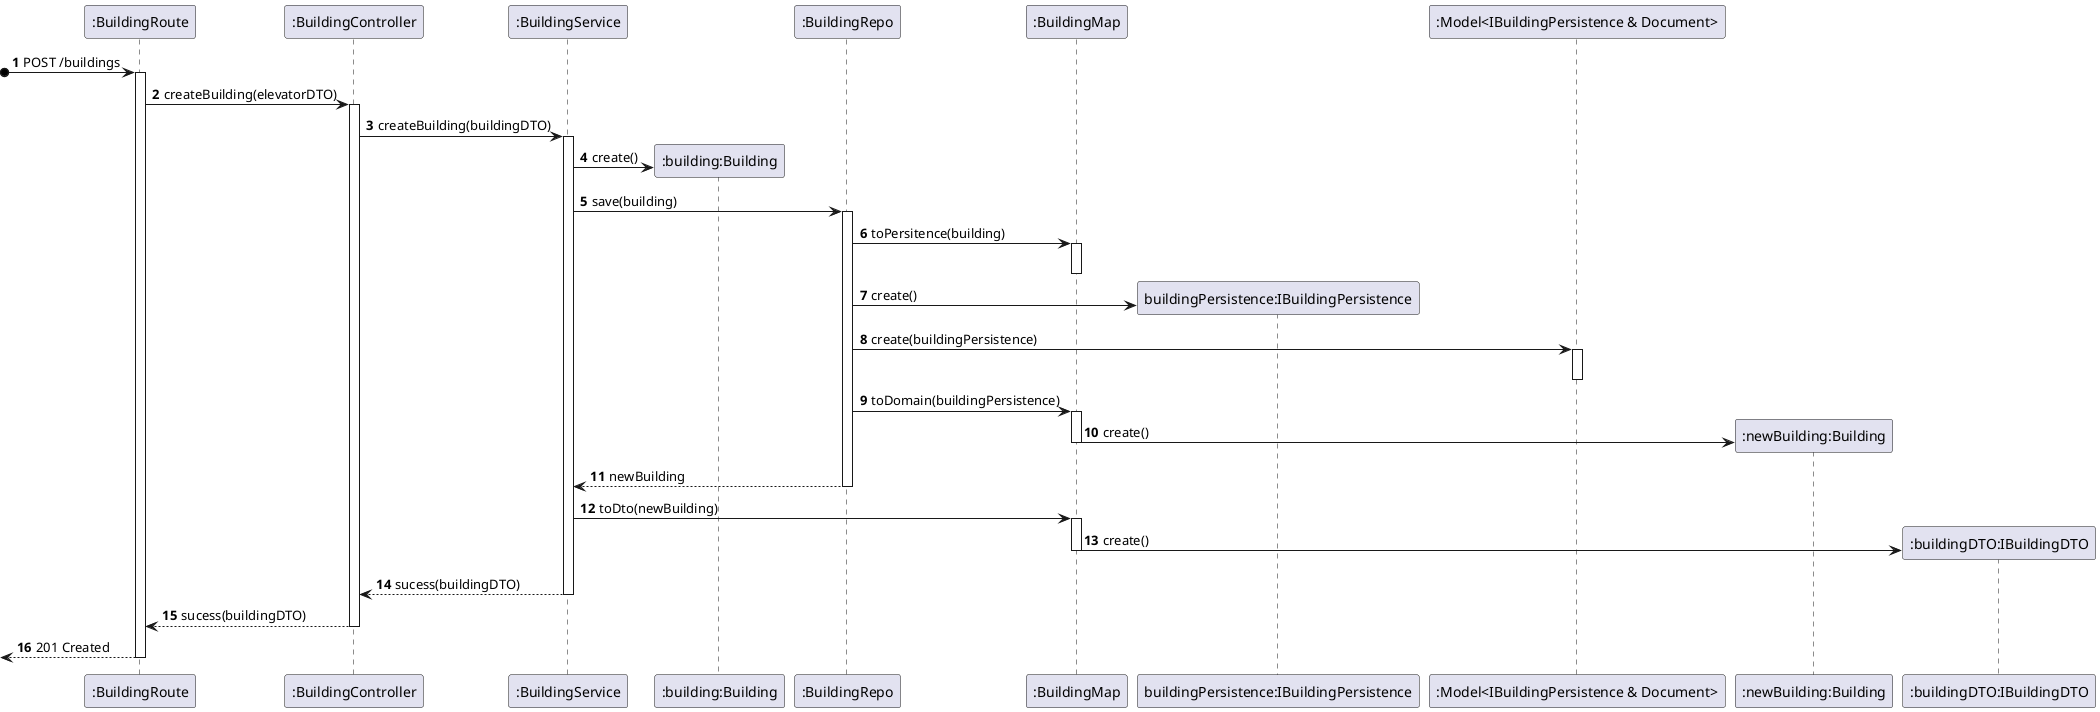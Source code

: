 @startuml process-view
autonumber
participant ROUTE as ":BuildingRoute"
participant CTRL as ":BuildingController"
participant SRV as ":BuildingService"
participant BUILD as ":building:Building"
participant REPO as ":BuildingRepo"
participant MAP as ":BuildingMap"
participant PERS as "buildingPersistence:IBuildingPersistence"
participant MODEL as ":Model<IBuildingPersistence & Document>"
participant NBUILD as ":newBuilding:Building"
participant DTO as ":buildingDTO:IBuildingDTO"

?o-> ROUTE : POST /buildings
activate ROUTE

ROUTE -> CTRL : createBuilding(elevatorDTO)
activate CTRL
CTRL -> SRV : createBuilding(buildingDTO)
activate SRV
SRV -> BUILD** : create()
SRV -> REPO : save(building)
activate REPO
REPO -> MAP : toPersitence(building)
activate MAP
deactivate MAP
REPO -> PERS** : create()
REPO -> MODEL : create(buildingPersistence)
activate MODEL
deactivate MODEL
REPO -> MAP : toDomain(buildingPersistence)
activate MAP
MAP -> NBUILD** : create()
deactivate MAP
REPO --> SRV : newBuilding
deactivate REPO
SRV -> MAP : toDto(newBuilding)
activate MAP
MAP -> DTO** : create()
deactivate MAP
SRV --> CTRL : sucess(buildingDTO)
deactivate SRV
CTRL --> ROUTE : sucess(buildingDTO)
deactivate CTRL
<-- ROUTE : 201 Created
deactivate ROUTE

@enduml
